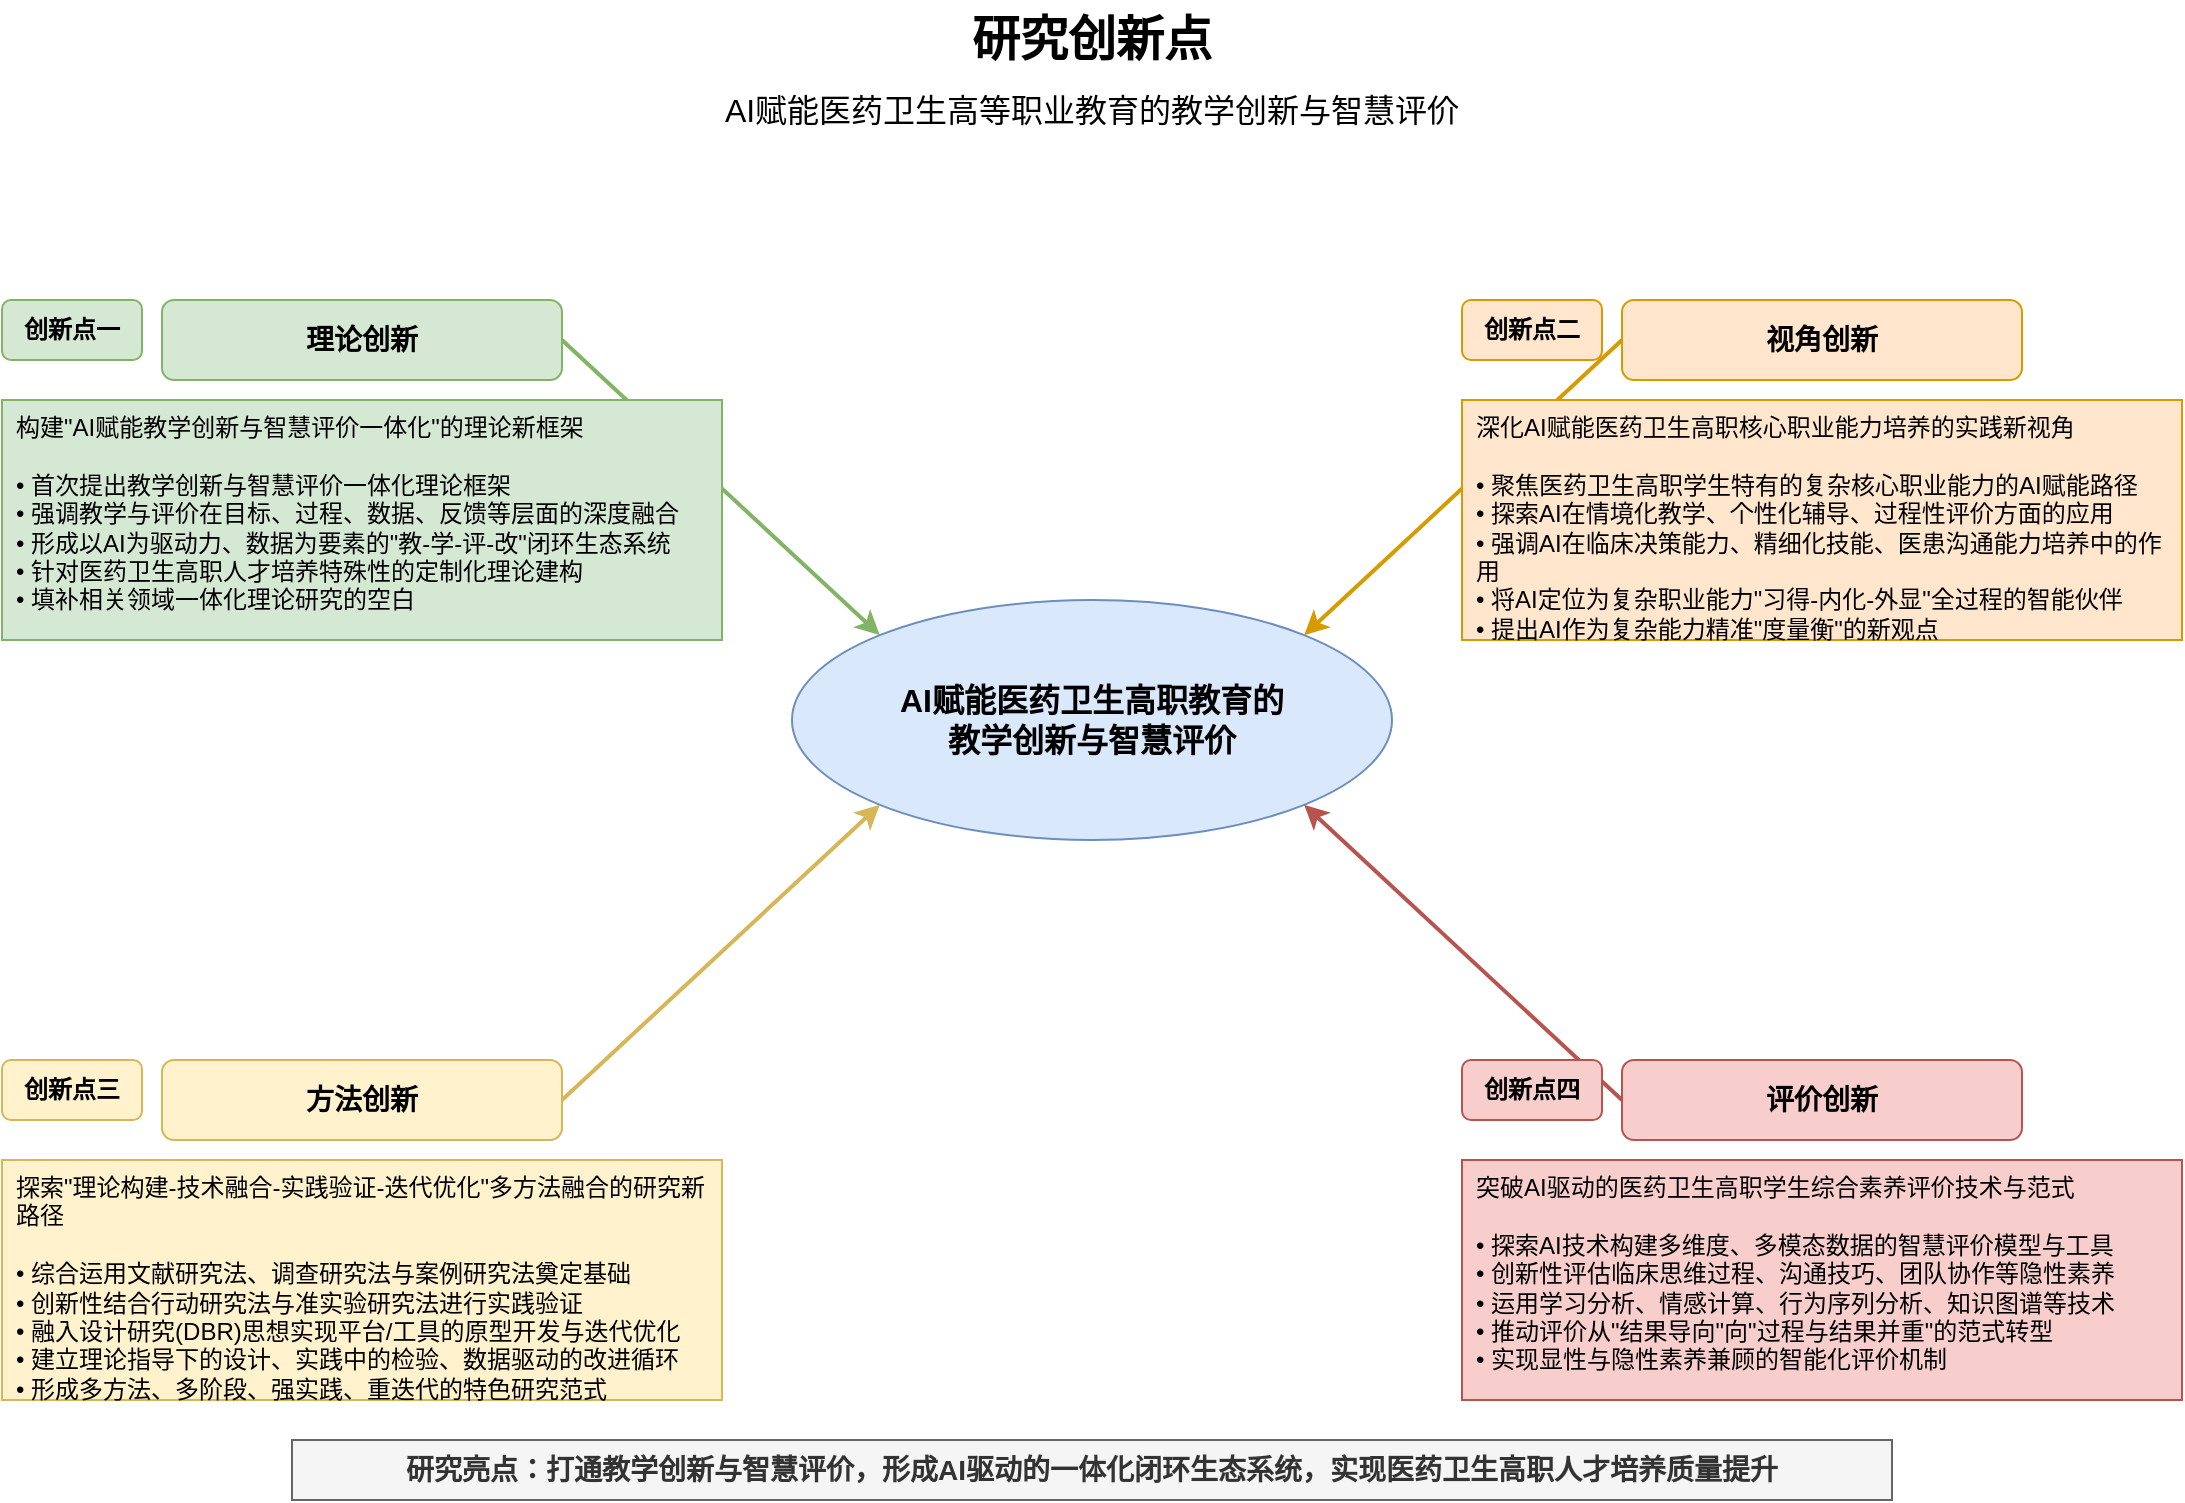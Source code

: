 <mxfile version="27.0.6">
  <diagram id="innovation-points" name="Research-Innovation-Points">
    <mxGraphModel dx="1426" dy="743" grid="1" gridSize="10" guides="1" tooltips="1" connect="1" arrows="1" fold="1" page="1" pageScale="1" pageWidth="1169" pageHeight="827" math="0" shadow="0">
      <root>
        <mxCell id="0" />
        <mxCell id="1" parent="0" />
        <mxCell id="main-topic" value="AI赋能医药卫生高职教育的&#xa;教学创新与智慧评价" style="ellipse;whiteSpace=wrap;html=1;fillColor=#dae8fc;strokeColor=#6c8ebf;fontSize=16;fontStyle=1" parent="1" vertex="1">
          <mxGeometry x="435" y="350" width="300" height="120" as="geometry" />
        </mxCell>
        <mxCell id="innovation-1" value="理论创新" style="rounded=1;whiteSpace=wrap;html=1;fillColor=#d5e8d4;strokeColor=#82b366;fontSize=14;fontStyle=1" parent="1" vertex="1">
          <mxGeometry x="120" y="200" width="200" height="40" as="geometry" />
        </mxCell>
        <mxCell id="innovation-2" value="视角创新" style="rounded=1;whiteSpace=wrap;html=1;fillColor=#ffe6cc;strokeColor=#d79b00;fontSize=14;fontStyle=1" parent="1" vertex="1">
          <mxGeometry x="850" y="200" width="200" height="40" as="geometry" />
        </mxCell>
        <mxCell id="innovation-3" value="方法创新" style="rounded=1;whiteSpace=wrap;html=1;fillColor=#fff2cc;strokeColor=#d6b656;fontSize=14;fontStyle=1" parent="1" vertex="1">
          <mxGeometry x="120" y="580" width="200" height="40" as="geometry" />
        </mxCell>
        <mxCell id="innovation-4" value="评价创新" style="rounded=1;whiteSpace=wrap;html=1;fillColor=#f8cecc;strokeColor=#b85450;fontSize=14;fontStyle=1" parent="1" vertex="1">
          <mxGeometry x="850" y="580" width="200" height="40" as="geometry" />
        </mxCell>
        <mxCell id="conn-1" value="" style="endArrow=classic;html=1;rounded=0;exitX=1;exitY=0.5;exitDx=0;exitDy=0;entryX=0;entryY=0;entryDx=0;entryDy=0;strokeWidth=2;fillColor=#d5e8d4;strokeColor=#82b366;" parent="1" source="innovation-1" target="main-topic" edge="1">
          <mxGeometry width="50" height="50" relative="1" as="geometry">
            <mxPoint x="560" y="430" as="sourcePoint" />
            <mxPoint x="610" y="380" as="targetPoint" />
          </mxGeometry>
        </mxCell>
        <mxCell id="conn-2" value="" style="endArrow=classic;html=1;rounded=0;exitX=0;exitY=0.5;exitDx=0;exitDy=0;entryX=1;entryY=0;entryDx=0;entryDy=0;strokeWidth=2;fillColor=#ffe6cc;strokeColor=#d79b00;" parent="1" source="innovation-2" target="main-topic" edge="1">
          <mxGeometry width="50" height="50" relative="1" as="geometry">
            <mxPoint x="560" y="430" as="sourcePoint" />
            <mxPoint x="610" y="380" as="targetPoint" />
          </mxGeometry>
        </mxCell>
        <mxCell id="conn-3" value="" style="endArrow=classic;html=1;rounded=0;exitX=1;exitY=0.5;exitDx=0;exitDy=0;entryX=0;entryY=1;entryDx=0;entryDy=0;strokeWidth=2;fillColor=#fff2cc;strokeColor=#d6b656;" parent="1" source="innovation-3" target="main-topic" edge="1">
          <mxGeometry width="50" height="50" relative="1" as="geometry">
            <mxPoint x="560" y="430" as="sourcePoint" />
            <mxPoint x="610" y="380" as="targetPoint" />
          </mxGeometry>
        </mxCell>
        <mxCell id="conn-4" value="" style="endArrow=classic;html=1;rounded=0;exitX=0;exitY=0.5;exitDx=0;exitDy=0;entryX=1;entryY=1;entryDx=0;entryDy=0;strokeWidth=2;fillColor=#f8cecc;strokeColor=#b85450;" parent="1" source="innovation-4" target="main-topic" edge="1">
          <mxGeometry width="50" height="50" relative="1" as="geometry">
            <mxPoint x="560" y="430" as="sourcePoint" />
            <mxPoint x="610" y="380" as="targetPoint" />
          </mxGeometry>
        </mxCell>
        <mxCell id="content-1" value="构建&quot;AI赋能教学创新与智慧评价一体化&quot;的理论新框架&#xa;&#xa;• 首次提出教学创新与智慧评价一体化理论框架&#xa;• 强调教学与评价在目标、过程、数据、反馈等层面的深度融合&#xa;• 形成以AI为驱动力、数据为要素的&quot;教-学-评-改&quot;闭环生态系统&#xa;• 针对医药卫生高职人才培养特殊性的定制化理论建构&#xa;• 填补相关领域一体化理论研究的空白" style="rounded=0;whiteSpace=wrap;html=1;fillColor=#d5e8d4;strokeColor=#82b366;fontSize=12;align=left;verticalAlign=top;spacingLeft=5;spacingRight=5;" parent="1" vertex="1">
          <mxGeometry x="40" y="250" width="360" height="120" as="geometry" />
        </mxCell>
        <mxCell id="content-2" value="深化AI赋能医药卫生高职核心职业能力培养的实践新视角&#xa;&#xa;• 聚焦医药卫生高职学生特有的复杂核心职业能力的AI赋能路径&#xa;• 探索AI在情境化教学、个性化辅导、过程性评价方面的应用&#xa;• 强调AI在临床决策能力、精细化技能、医患沟通能力培养中的作用&#xa;• 将AI定位为复杂职业能力&quot;习得-内化-外显&quot;全过程的智能伙伴&#xa;• 提出AI作为复杂能力精准&quot;度量衡&quot;的新观点" style="rounded=0;whiteSpace=wrap;html=1;fillColor=#ffe6cc;strokeColor=#d79b00;fontSize=12;align=left;verticalAlign=top;spacingLeft=5;spacingRight=5;" parent="1" vertex="1">
          <mxGeometry x="770" y="250" width="360" height="120" as="geometry" />
        </mxCell>
        <mxCell id="content-3" value="探索&quot;理论构建-技术融合-实践验证-迭代优化&quot;多方法融合的研究新路径&#xa;&#xa;• 综合运用文献研究法、调查研究法与案例研究法奠定基础&#xa;• 创新性结合行动研究法与准实验研究法进行实践验证&#xa;• 融入设计研究(DBR)思想实现平台/工具的原型开发与迭代优化&#xa;• 建立理论指导下的设计、实践中的检验、数据驱动的改进循环&#xa;• 形成多方法、多阶段、强实践、重迭代的特色研究范式" style="rounded=0;whiteSpace=wrap;html=1;fillColor=#fff2cc;strokeColor=#d6b656;fontSize=12;align=left;verticalAlign=top;spacingLeft=5;spacingRight=5;" parent="1" vertex="1">
          <mxGeometry x="40" y="630" width="360" height="120" as="geometry" />
        </mxCell>
        <mxCell id="content-4" value="突破AI驱动的医药卫生高职学生综合素养评价技术与范式&#xa;&#xa;• 探索AI技术构建多维度、多模态数据的智慧评价模型与工具&#xa;• 创新性评估临床思维过程、沟通技巧、团队协作等隐性素养&#xa;• 运用学习分析、情感计算、行为序列分析、知识图谱等技术&#xa;• 推动评价从&quot;结果导向&quot;向&quot;过程与结果并重&quot;的范式转型&#xa;• 实现显性与隐性素养兼顾的智能化评价机制" style="rounded=0;whiteSpace=wrap;html=1;fillColor=#f8cecc;strokeColor=#b85450;fontSize=12;align=left;verticalAlign=top;spacingLeft=5;spacingRight=5;" parent="1" vertex="1">
          <mxGeometry x="770" y="630" width="360" height="120" as="geometry" />
        </mxCell>
        <mxCell id="title" value="研究创新点" style="text;html=1;strokeColor=none;fillColor=none;align=center;verticalAlign=middle;whiteSpace=wrap;rounded=0;fontSize=24;fontStyle=1" parent="1" vertex="1">
          <mxGeometry x="435" y="50" width="300" height="40" as="geometry" />
        </mxCell>
        <mxCell id="subtitle" value="AI赋能医药卫生高等职业教育的教学创新与智慧评价" style="text;html=1;strokeColor=none;fillColor=none;align=center;verticalAlign=middle;whiteSpace=wrap;rounded=0;fontSize=16;" parent="1" vertex="1">
          <mxGeometry x="335" y="90" width="500" height="30" as="geometry" />
        </mxCell>
        <mxCell id="label-1" value="创新点一" style="text;html=1;strokeColor=#82b366;fillColor=#d5e8d4;align=center;verticalAlign=middle;whiteSpace=wrap;rounded=1;fontSize=12;fontStyle=1" parent="1" vertex="1">
          <mxGeometry x="40" y="200" width="70" height="30" as="geometry" />
        </mxCell>
        <mxCell id="label-2" value="创新点二" style="text;html=1;strokeColor=#d79b00;fillColor=#ffe6cc;align=center;verticalAlign=middle;whiteSpace=wrap;rounded=1;fontSize=12;fontStyle=1" parent="1" vertex="1">
          <mxGeometry x="770" y="200" width="70" height="30" as="geometry" />
        </mxCell>
        <mxCell id="label-3" value="创新点三" style="text;html=1;strokeColor=#d6b656;fillColor=#fff2cc;align=center;verticalAlign=middle;whiteSpace=wrap;rounded=1;fontSize=12;fontStyle=1" parent="1" vertex="1">
          <mxGeometry x="40" y="580" width="70" height="30" as="geometry" />
        </mxCell>
        <mxCell id="label-4" value="创新点四" style="text;html=1;strokeColor=#b85450;fillColor=#f8cecc;align=center;verticalAlign=middle;whiteSpace=wrap;rounded=1;fontSize=12;fontStyle=1" parent="1" vertex="1">
          <mxGeometry x="770" y="580" width="70" height="30" as="geometry" />
        </mxCell>
        <mxCell id="note" value="研究亮点：打通教学创新与智慧评价，形成AI驱动的一体化闭环生态系统，实现医药卫生高职人才培养质量提升" style="text;html=1;strokeColor=#666666;fillColor=#f5f5f5;align=center;verticalAlign=middle;whiteSpace=wrap;rounded=0;fontSize=14;fontColor=#333333;fontStyle=1" parent="1" vertex="1">
          <mxGeometry x="185" y="770" width="800" height="30" as="geometry" />
        </mxCell>
      </root>
    </mxGraphModel>
  </diagram>
</mxfile>

